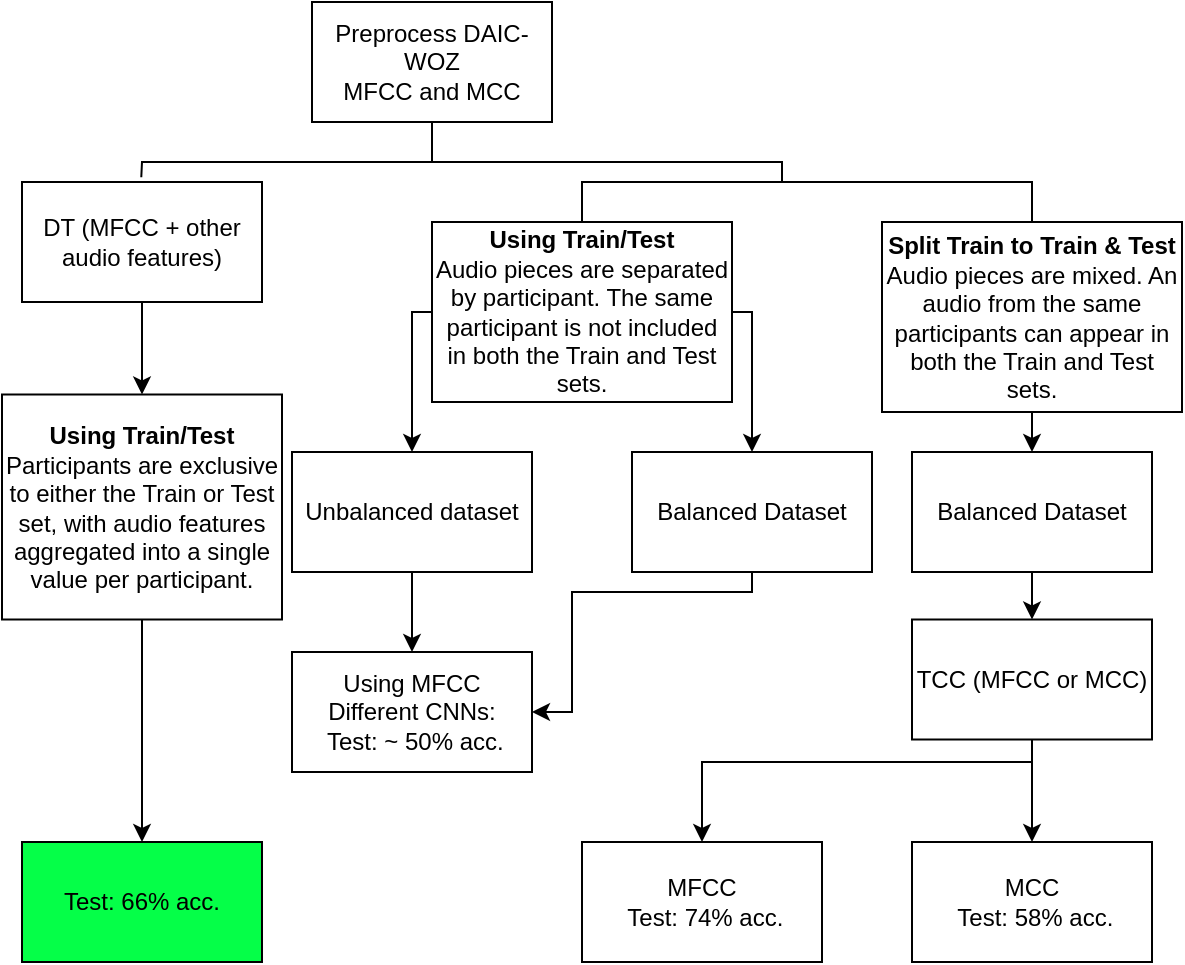 <mxfile version="24.0.4" type="device">
  <diagram name="Page-1" id="jeo_uYeCJIsTd6yflG8m">
    <mxGraphModel dx="1660" dy="822" grid="1" gridSize="10" guides="1" tooltips="1" connect="1" arrows="1" fold="1" page="1" pageScale="1" pageWidth="610" pageHeight="500" math="0" shadow="0">
      <root>
        <mxCell id="0" />
        <mxCell id="1" parent="0" />
        <mxCell id="HskousHJSDaTPaHS8hvL-1" value="Preprocess DAIC-WOZ&lt;div&gt;MFCC and MCC&lt;/div&gt;" style="rounded=0;whiteSpace=wrap;html=1;" parent="1" vertex="1">
          <mxGeometry x="165" y="10" width="120" height="60" as="geometry" />
        </mxCell>
        <mxCell id="HskousHJSDaTPaHS8hvL-3" value="&lt;b&gt;Using Train/Test&lt;/b&gt;&lt;div&gt;Audio pieces are separated by participant. The same participant is not included in both the Train and Test sets.&lt;br&gt;&lt;/div&gt;" style="rounded=0;whiteSpace=wrap;html=1;" parent="1" vertex="1">
          <mxGeometry x="225" y="120" width="150" height="90" as="geometry" />
        </mxCell>
        <mxCell id="HskousHJSDaTPaHS8hvL-5" value="Unbalanced dataset" style="rounded=0;whiteSpace=wrap;html=1;" parent="1" vertex="1">
          <mxGeometry x="155" y="235" width="120" height="60" as="geometry" />
        </mxCell>
        <mxCell id="HskousHJSDaTPaHS8hvL-6" value="Balanced Dataset" style="rounded=0;whiteSpace=wrap;html=1;" parent="1" vertex="1">
          <mxGeometry x="325" y="235" width="120" height="60" as="geometry" />
        </mxCell>
        <mxCell id="HskousHJSDaTPaHS8hvL-8" value="&lt;div&gt;Using MFCC&lt;/div&gt;Different CNNs:&lt;div&gt;&amp;nbsp;Test: ~ 50% acc.&lt;/div&gt;" style="rounded=0;whiteSpace=wrap;html=1;" parent="1" vertex="1">
          <mxGeometry x="155" y="335" width="120" height="60" as="geometry" />
        </mxCell>
        <mxCell id="HskousHJSDaTPaHS8hvL-9" value="&lt;b&gt;Split Train to Train &amp;amp; Test&lt;/b&gt; Audio pieces are mixed. An audio from the same participants can appear in both the Train and Test sets." style="rounded=0;whiteSpace=wrap;html=1;" parent="1" vertex="1">
          <mxGeometry x="450" y="120" width="150" height="95" as="geometry" />
        </mxCell>
        <mxCell id="HskousHJSDaTPaHS8hvL-10" value="Balanced Dataset" style="rounded=0;whiteSpace=wrap;html=1;" parent="1" vertex="1">
          <mxGeometry x="465" y="235" width="120" height="60" as="geometry" />
        </mxCell>
        <mxCell id="HskousHJSDaTPaHS8hvL-12" value="&lt;div&gt;MFCC&lt;/div&gt;&lt;div&gt;&amp;nbsp;Test:&amp;nbsp;&lt;span style=&quot;background-color: initial;&quot;&gt;74% acc.&lt;/span&gt;&lt;/div&gt;" style="rounded=0;whiteSpace=wrap;html=1;fillColor=none;" parent="1" vertex="1">
          <mxGeometry x="300" y="430" width="120" height="60" as="geometry" />
        </mxCell>
        <mxCell id="HskousHJSDaTPaHS8hvL-17" value="" style="endArrow=none;html=1;rounded=0;entryX=0.5;entryY=0;entryDx=0;entryDy=0;exitX=0.5;exitY=0;exitDx=0;exitDy=0;" parent="1" source="HskousHJSDaTPaHS8hvL-3" target="HskousHJSDaTPaHS8hvL-9" edge="1">
          <mxGeometry width="50" height="50" relative="1" as="geometry">
            <mxPoint x="245" y="115" as="sourcePoint" />
            <mxPoint x="295" y="65" as="targetPoint" />
            <Array as="points">
              <mxPoint x="300" y="100" />
              <mxPoint x="410" y="100" />
              <mxPoint x="525" y="100" />
            </Array>
          </mxGeometry>
        </mxCell>
        <mxCell id="HskousHJSDaTPaHS8hvL-19" value="" style="endArrow=none;html=1;rounded=0;entryX=0.5;entryY=1;entryDx=0;entryDy=0;" parent="1" target="HskousHJSDaTPaHS8hvL-1" edge="1">
          <mxGeometry width="50" height="50" relative="1" as="geometry">
            <mxPoint x="225" y="90" as="sourcePoint" />
            <mxPoint x="230" y="100" as="targetPoint" />
          </mxGeometry>
        </mxCell>
        <mxCell id="HskousHJSDaTPaHS8hvL-22" value="" style="endArrow=classic;html=1;rounded=0;exitX=0;exitY=0.5;exitDx=0;exitDy=0;entryX=0.5;entryY=0;entryDx=0;entryDy=0;" parent="1" source="HskousHJSDaTPaHS8hvL-3" target="HskousHJSDaTPaHS8hvL-5" edge="1">
          <mxGeometry width="50" height="50" relative="1" as="geometry">
            <mxPoint x="345" y="285" as="sourcePoint" />
            <mxPoint x="395" y="235" as="targetPoint" />
            <Array as="points">
              <mxPoint x="215" y="165" />
            </Array>
          </mxGeometry>
        </mxCell>
        <mxCell id="HskousHJSDaTPaHS8hvL-23" value="" style="endArrow=classic;html=1;rounded=0;exitX=1;exitY=0.5;exitDx=0;exitDy=0;entryX=0.5;entryY=0;entryDx=0;entryDy=0;" parent="1" source="HskousHJSDaTPaHS8hvL-3" target="HskousHJSDaTPaHS8hvL-6" edge="1">
          <mxGeometry width="50" height="50" relative="1" as="geometry">
            <mxPoint x="245" y="175" as="sourcePoint" />
            <mxPoint x="225" y="235" as="targetPoint" />
            <Array as="points">
              <mxPoint x="385" y="165" />
            </Array>
          </mxGeometry>
        </mxCell>
        <mxCell id="HskousHJSDaTPaHS8hvL-24" value="" style="endArrow=classic;html=1;rounded=0;exitX=0.5;exitY=1;exitDx=0;exitDy=0;" parent="1" source="HskousHJSDaTPaHS8hvL-9" target="HskousHJSDaTPaHS8hvL-10" edge="1">
          <mxGeometry width="50" height="50" relative="1" as="geometry">
            <mxPoint x="345" y="285" as="sourcePoint" />
            <mxPoint x="395" y="235" as="targetPoint" />
          </mxGeometry>
        </mxCell>
        <mxCell id="bwJjmB0yOy6E5qjPWk6F-1" value="&lt;div&gt;MCC&lt;/div&gt;&lt;div&gt;&amp;nbsp;Test: 58&lt;span style=&quot;background-color: initial;&quot;&gt;% acc.&lt;/span&gt;&lt;/div&gt;" style="rounded=0;whiteSpace=wrap;html=1;" parent="1" vertex="1">
          <mxGeometry x="465" y="430" width="120" height="60" as="geometry" />
        </mxCell>
        <mxCell id="bwJjmB0yOy6E5qjPWk6F-2" value="" style="endArrow=classic;html=1;rounded=0;exitX=0.5;exitY=1;exitDx=0;exitDy=0;entryX=1;entryY=0.5;entryDx=0;entryDy=0;" parent="1" source="HskousHJSDaTPaHS8hvL-6" target="HskousHJSDaTPaHS8hvL-8" edge="1">
          <mxGeometry width="50" height="50" relative="1" as="geometry">
            <mxPoint x="455" y="395" as="sourcePoint" />
            <mxPoint x="505" y="345" as="targetPoint" />
            <Array as="points">
              <mxPoint x="385" y="305" />
              <mxPoint x="295" y="305" />
              <mxPoint x="295" y="365" />
            </Array>
          </mxGeometry>
        </mxCell>
        <mxCell id="bwJjmB0yOy6E5qjPWk6F-3" value="" style="endArrow=classic;html=1;rounded=0;entryX=0.5;entryY=0;entryDx=0;entryDy=0;" parent="1" target="vFBDaTnClEPXvG8hSAZC-1" edge="1">
          <mxGeometry width="50" height="50" relative="1" as="geometry">
            <mxPoint x="525" y="295" as="sourcePoint" />
            <mxPoint x="505" y="345" as="targetPoint" />
          </mxGeometry>
        </mxCell>
        <mxCell id="bwJjmB0yOy6E5qjPWk6F-4" value="" style="endArrow=classic;html=1;rounded=0;exitX=0.5;exitY=1;exitDx=0;exitDy=0;" parent="1" source="HskousHJSDaTPaHS8hvL-5" target="HskousHJSDaTPaHS8hvL-8" edge="1">
          <mxGeometry width="50" height="50" relative="1" as="geometry">
            <mxPoint x="455" y="395" as="sourcePoint" />
            <mxPoint x="505" y="345" as="targetPoint" />
          </mxGeometry>
        </mxCell>
        <mxCell id="vFBDaTnClEPXvG8hSAZC-1" value="TCC (MFCC or MCC)" style="rounded=0;whiteSpace=wrap;html=1;" parent="1" vertex="1">
          <mxGeometry x="465" y="318.75" width="120" height="60" as="geometry" />
        </mxCell>
        <mxCell id="vFBDaTnClEPXvG8hSAZC-2" value="DT (MFCC + other audio features)" style="rounded=0;whiteSpace=wrap;html=1;" parent="1" vertex="1">
          <mxGeometry x="20" y="100" width="120" height="60" as="geometry" />
        </mxCell>
        <mxCell id="vFBDaTnClEPXvG8hSAZC-3" value="&lt;div&gt;&lt;strong&gt;Using Train/Test&lt;/strong&gt;&lt;/div&gt;&lt;div&gt;Participants are exclusive to either the Train or Test set, with audio features aggregated into a single value per participant.&lt;br&gt;&lt;/div&gt;" style="rounded=0;whiteSpace=wrap;html=1;" parent="1" vertex="1">
          <mxGeometry x="10" y="206.25" width="140" height="112.5" as="geometry" />
        </mxCell>
        <mxCell id="vFBDaTnClEPXvG8hSAZC-4" value="" style="endArrow=classic;html=1;rounded=0;exitX=0.5;exitY=1;exitDx=0;exitDy=0;entryX=0.5;entryY=0;entryDx=0;entryDy=0;" parent="1" source="vFBDaTnClEPXvG8hSAZC-2" target="vFBDaTnClEPXvG8hSAZC-3" edge="1">
          <mxGeometry width="50" height="50" relative="1" as="geometry">
            <mxPoint x="290" y="280" as="sourcePoint" />
            <mxPoint x="340" y="230" as="targetPoint" />
          </mxGeometry>
        </mxCell>
        <mxCell id="vFBDaTnClEPXvG8hSAZC-5" value="&lt;div&gt;&lt;span style=&quot;background-color: initial;&quot;&gt;Test: 66&lt;/span&gt;&lt;span style=&quot;background-color: initial;&quot;&gt;% acc.&lt;/span&gt;&lt;br&gt;&lt;/div&gt;" style="rounded=0;whiteSpace=wrap;html=1;fillColor=#05FF48;" parent="1" vertex="1">
          <mxGeometry x="20" y="430" width="120" height="60" as="geometry" />
        </mxCell>
        <mxCell id="vFBDaTnClEPXvG8hSAZC-6" value="" style="endArrow=classic;html=1;rounded=0;exitX=0.5;exitY=1;exitDx=0;exitDy=0;entryX=0.5;entryY=0;entryDx=0;entryDy=0;" parent="1" source="vFBDaTnClEPXvG8hSAZC-3" target="vFBDaTnClEPXvG8hSAZC-5" edge="1">
          <mxGeometry width="50" height="50" relative="1" as="geometry">
            <mxPoint x="290" y="280" as="sourcePoint" />
            <mxPoint x="340" y="230" as="targetPoint" />
          </mxGeometry>
        </mxCell>
        <mxCell id="vFBDaTnClEPXvG8hSAZC-8" value="" style="endArrow=none;html=1;rounded=0;exitX=0.497;exitY=-0.039;exitDx=0;exitDy=0;exitPerimeter=0;" parent="1" source="vFBDaTnClEPXvG8hSAZC-2" edge="1">
          <mxGeometry width="50" height="50" relative="1" as="geometry">
            <mxPoint x="80.0" y="90" as="sourcePoint" />
            <mxPoint x="400" y="100" as="targetPoint" />
            <Array as="points">
              <mxPoint x="80" y="90" />
              <mxPoint x="400" y="90" />
            </Array>
          </mxGeometry>
        </mxCell>
        <mxCell id="RnBTj0U5dgoCxg81ck9F-1" value="" style="endArrow=classic;html=1;rounded=0;entryX=0.5;entryY=0;entryDx=0;entryDy=0;exitX=0.5;exitY=1;exitDx=0;exitDy=0;" parent="1" source="vFBDaTnClEPXvG8hSAZC-1" target="bwJjmB0yOy6E5qjPWk6F-1" edge="1">
          <mxGeometry width="50" height="50" relative="1" as="geometry">
            <mxPoint x="500" y="430" as="sourcePoint" />
            <mxPoint x="550" y="380" as="targetPoint" />
          </mxGeometry>
        </mxCell>
        <mxCell id="RnBTj0U5dgoCxg81ck9F-2" value="" style="endArrow=classic;html=1;rounded=0;entryX=0.5;entryY=0;entryDx=0;entryDy=0;exitX=0.5;exitY=1;exitDx=0;exitDy=0;" parent="1" source="vFBDaTnClEPXvG8hSAZC-1" target="HskousHJSDaTPaHS8hvL-12" edge="1">
          <mxGeometry width="50" height="50" relative="1" as="geometry">
            <mxPoint x="520" y="380" as="sourcePoint" />
            <mxPoint x="550" y="380" as="targetPoint" />
            <Array as="points">
              <mxPoint x="525" y="390" />
              <mxPoint x="360" y="390" />
            </Array>
          </mxGeometry>
        </mxCell>
      </root>
    </mxGraphModel>
  </diagram>
</mxfile>
